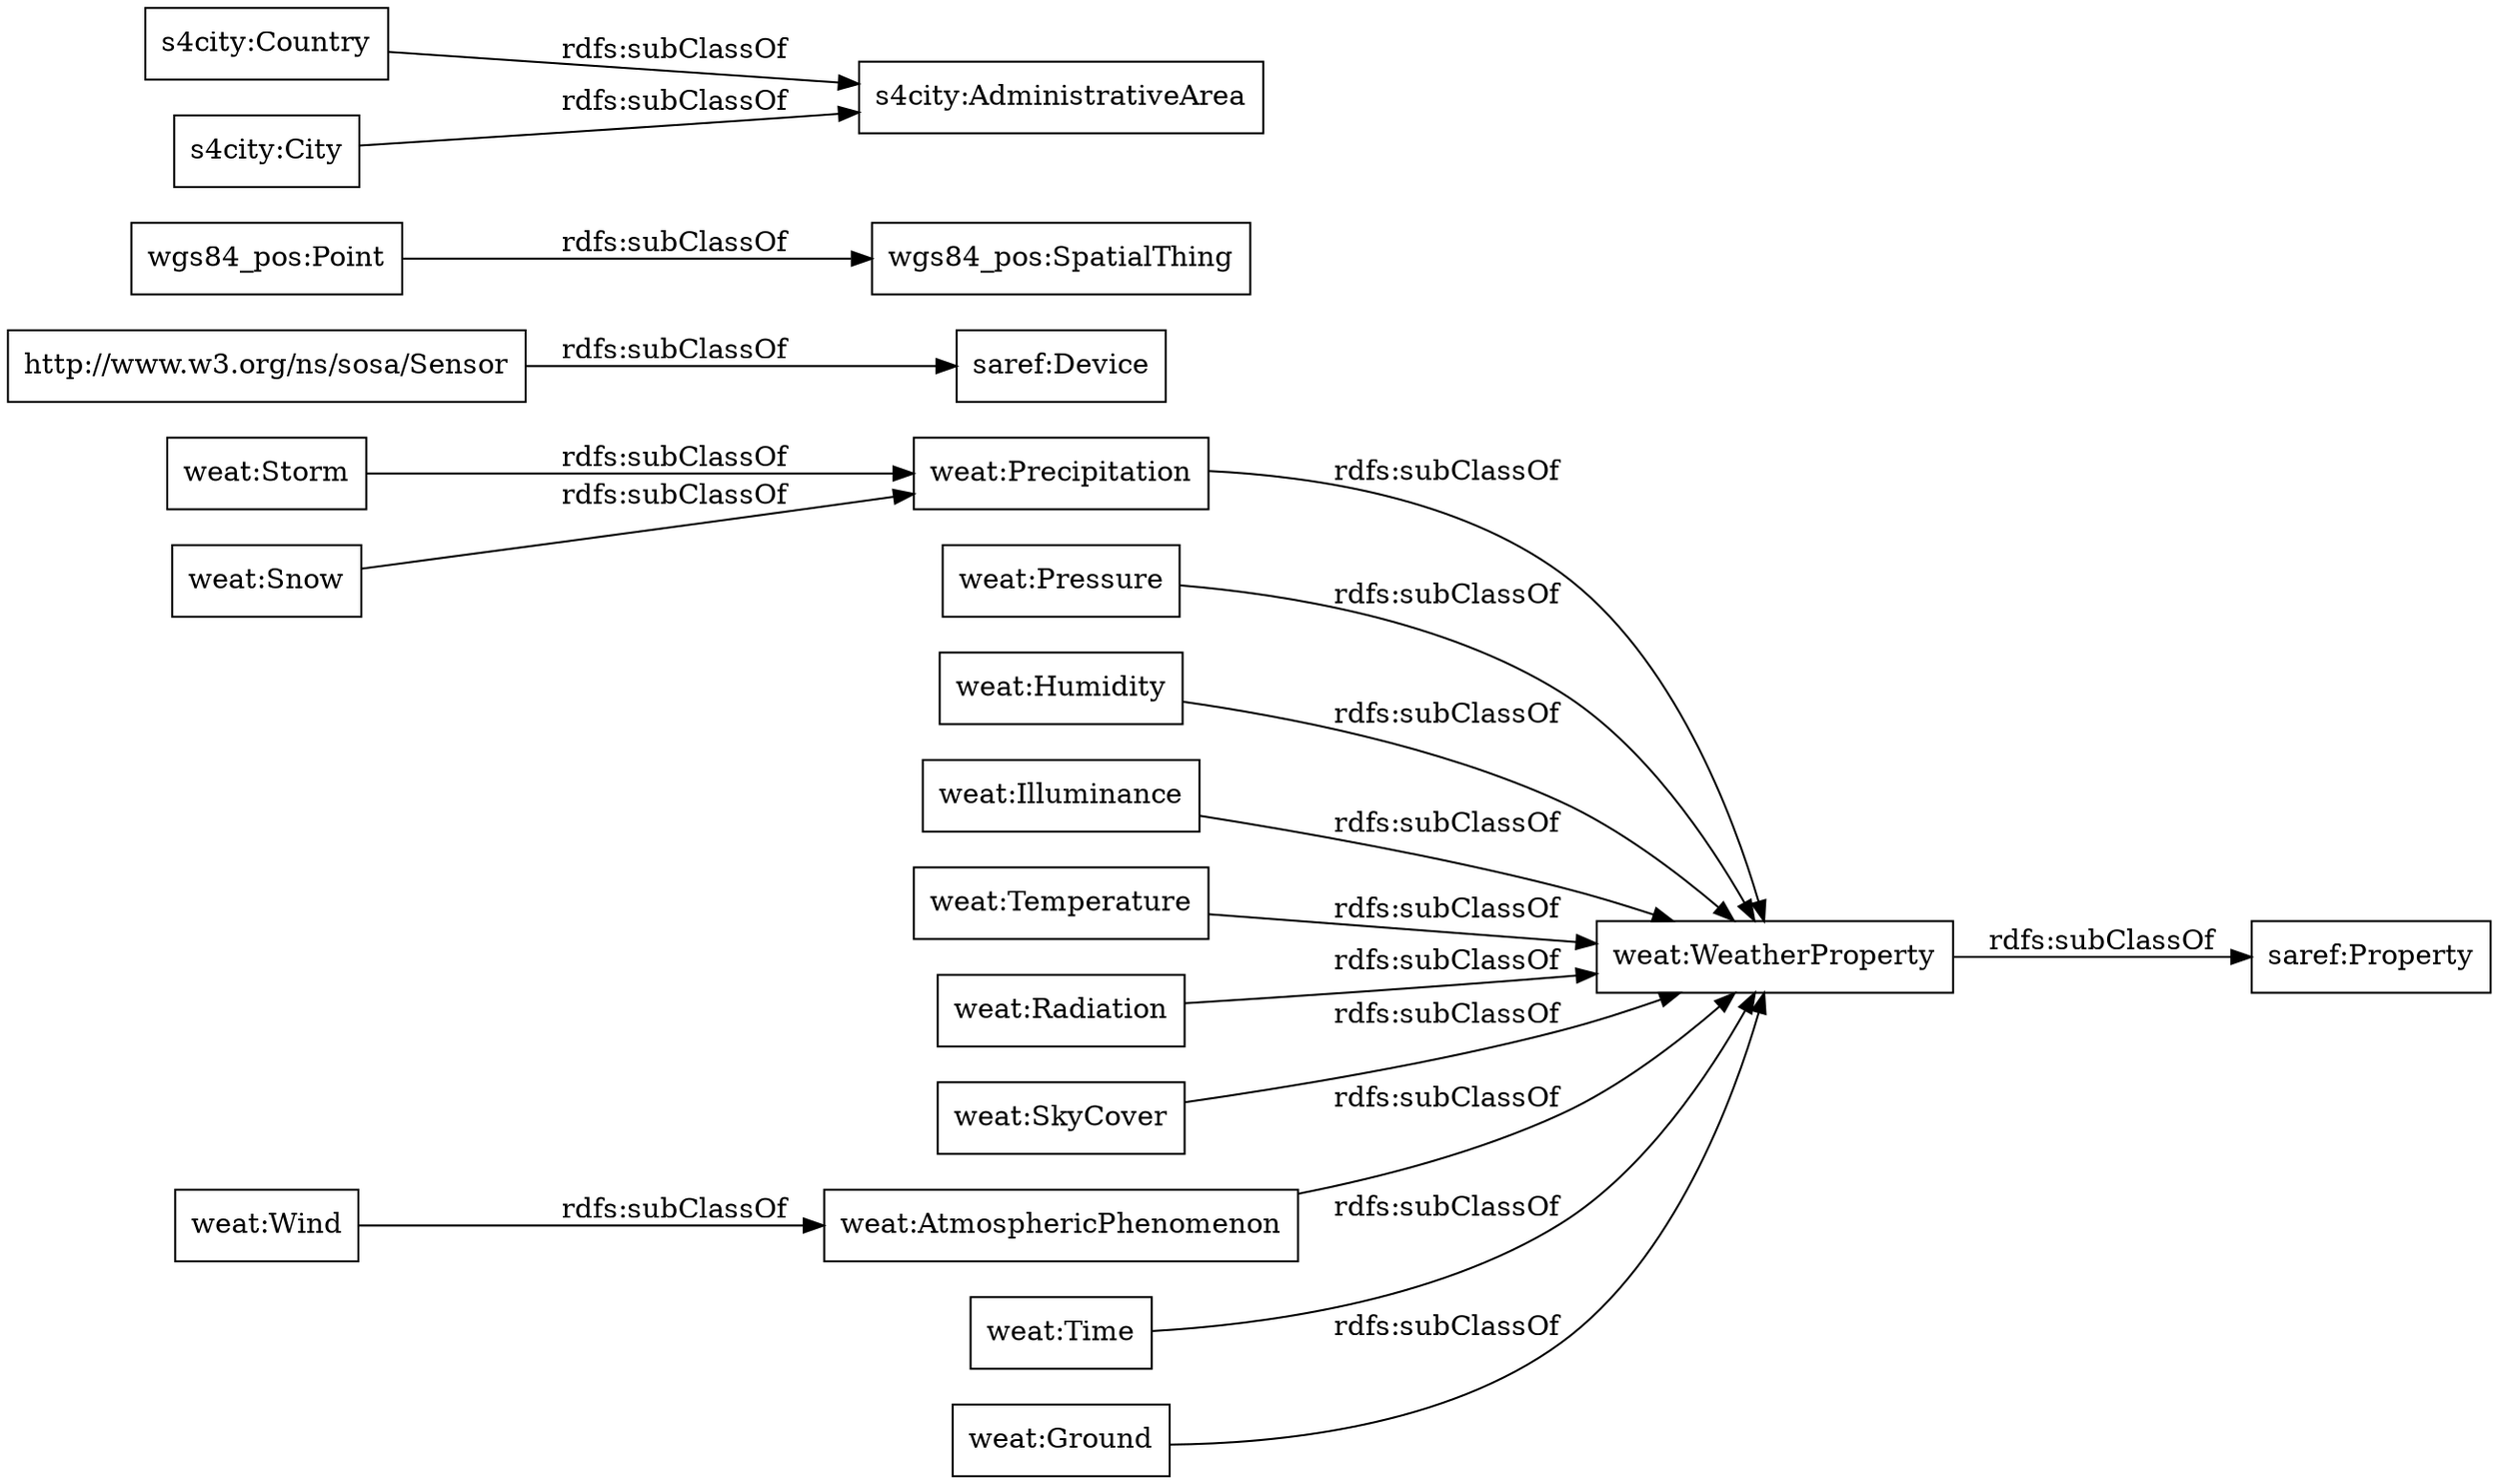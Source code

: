 digraph ar2dtool_diagram { 
rankdir=LR;
size="1000"
node [shape = rectangle, color="black"]; "weat:Snow" "weat:Pressure" "weat:Humidity" "saref:Device" "weat:Illuminance" "weat:Temperature" "weat:WeatherProperty" "weat:Radiation" "weat:SkyCover" "wgs84_pos:SpatialThing" "weat:AtmosphericPhenomenon" "s4city:Country" "s4city:AdministrativeArea" "weat:Storm" "weat:Time" "weat:Ground" "http://www.w3.org/ns/sosa/Sensor" "saref:Property" "s4city:City" "wgs84_pos:Point" "weat:Wind" "weat:Precipitation" ; /*classes style*/
	"weat:WeatherProperty" -> "saref:Property" [ label = "rdfs:subClassOf" ];
	"weat:Illuminance" -> "weat:WeatherProperty" [ label = "rdfs:subClassOf" ];
	"weat:SkyCover" -> "weat:WeatherProperty" [ label = "rdfs:subClassOf" ];
	"weat:Time" -> "weat:WeatherProperty" [ label = "rdfs:subClassOf" ];
	"weat:Radiation" -> "weat:WeatherProperty" [ label = "rdfs:subClassOf" ];
	"weat:Wind" -> "weat:AtmosphericPhenomenon" [ label = "rdfs:subClassOf" ];
	"weat:Pressure" -> "weat:WeatherProperty" [ label = "rdfs:subClassOf" ];
	"wgs84_pos:Point" -> "wgs84_pos:SpatialThing" [ label = "rdfs:subClassOf" ];
	"s4city:City" -> "s4city:AdministrativeArea" [ label = "rdfs:subClassOf" ];
	"weat:Temperature" -> "weat:WeatherProperty" [ label = "rdfs:subClassOf" ];
	"weat:Snow" -> "weat:Precipitation" [ label = "rdfs:subClassOf" ];
	"weat:Precipitation" -> "weat:WeatherProperty" [ label = "rdfs:subClassOf" ];
	"weat:Ground" -> "weat:WeatherProperty" [ label = "rdfs:subClassOf" ];
	"http://www.w3.org/ns/sosa/Sensor" -> "saref:Device" [ label = "rdfs:subClassOf" ];
	"weat:AtmosphericPhenomenon" -> "weat:WeatherProperty" [ label = "rdfs:subClassOf" ];
	"weat:Storm" -> "weat:Precipitation" [ label = "rdfs:subClassOf" ];
	"weat:Humidity" -> "weat:WeatherProperty" [ label = "rdfs:subClassOf" ];
	"s4city:Country" -> "s4city:AdministrativeArea" [ label = "rdfs:subClassOf" ];

}

